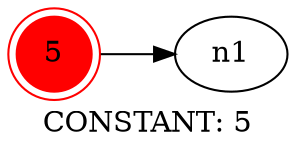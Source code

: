 digraph Plot{
   rankdir = LR;
   label = "CONSTANT: 5";
    n0[style = filled, color = red, label = "5" ,shape = doublecircle];
    n0 -> n1;
}